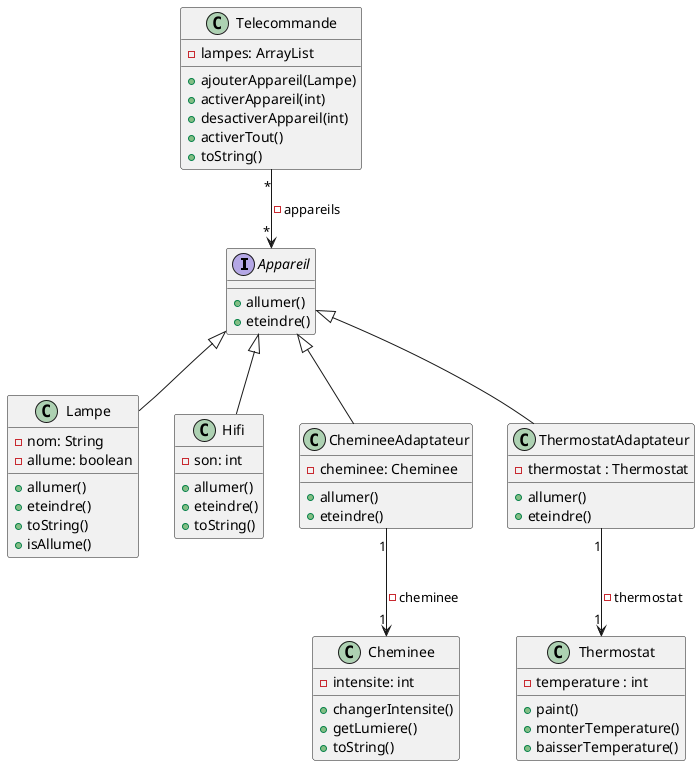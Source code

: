 @startuml
'https://plantuml.com/class-diagram

Appareil <|-- Lampe
Appareil <|-- Hifi
Appareil <|-- ChemineeAdaptateur
Appareil <|-- ThermostatAdaptateur
Telecommande "*" --> "*" Appareil: - appareils
ChemineeAdaptateur "1" --> "1" Cheminee: - cheminee
ThermostatAdaptateur "1" --> "1" Thermostat: - thermostat
'''classes
class Telecommande {
    - lampes: ArrayList
    + ajouterAppareil(Lampe)
    + activerAppareil(int)
    + desactiverAppareil(int)
    + activerTout()
    + toString()
}

interface Appareil {
    + allumer()
    + eteindre()
}

class Lampe {
    - nom: String
    - allume: boolean
    + allumer()
    + eteindre()
    + toString()
    + isAllume()
}

class Hifi {
    - son: int
    + allumer()
    + eteindre()
    + toString()
}

class Cheminee {
    - intensite: int
    + changerIntensite()
    + getLumiere()
    + toString()
}

class ChemineeAdaptateur {

    - cheminee: Cheminee
    + allumer()
    + eteindre()
}

class Thermostat {

    - temperature : int
    + paint()
    + monterTemperature()
    + baisserTemperature()
}

class ThermostatAdaptateur{

    - thermostat : Thermostat
    + allumer()
    + eteindre()
}
@enduml